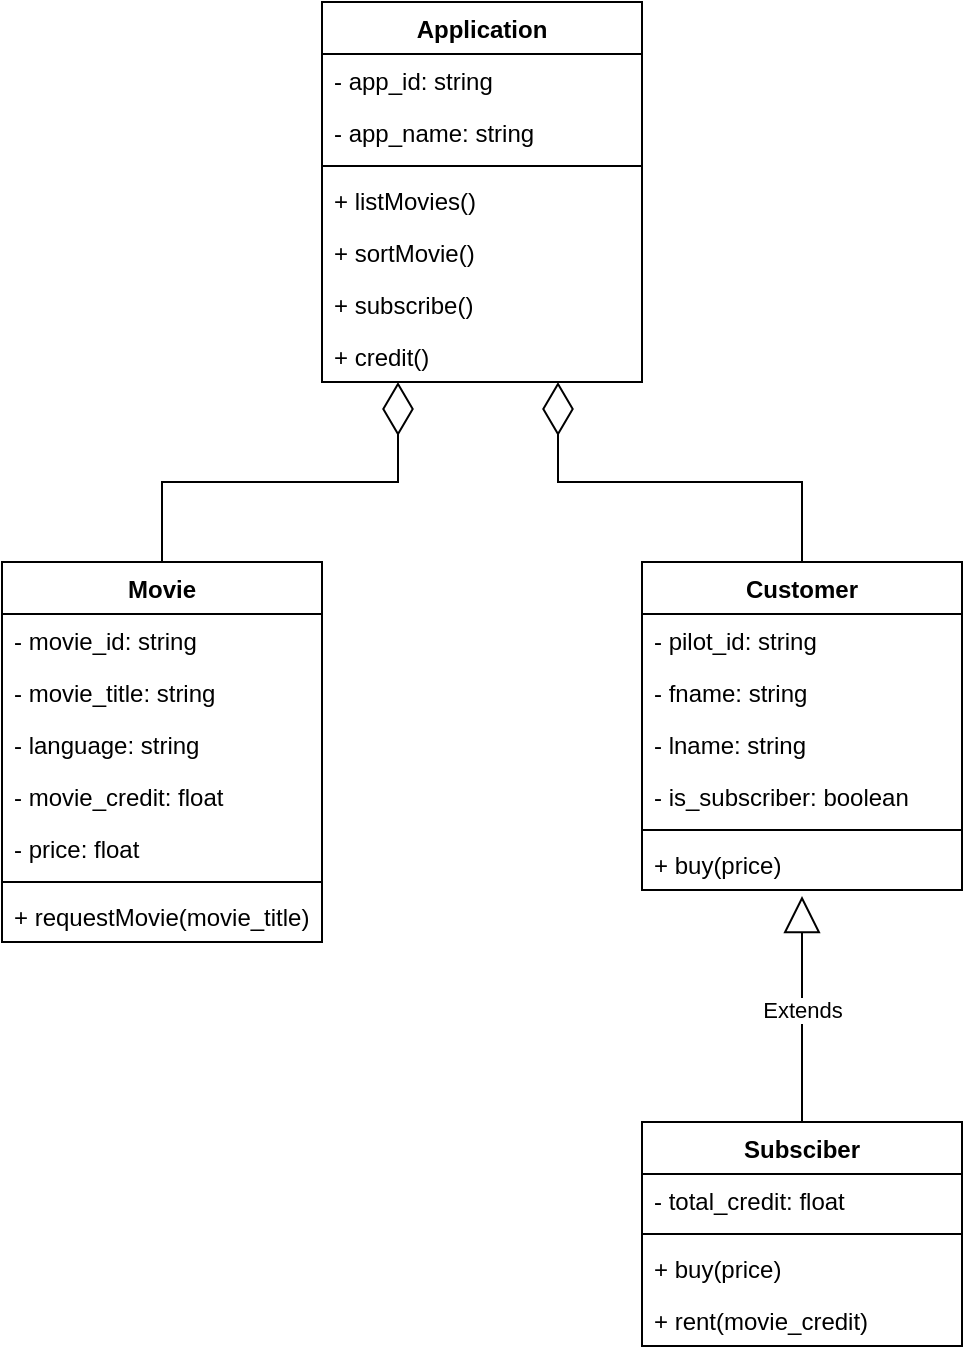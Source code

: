 <mxfile version="15.8.4" type="device"><diagram id="AQ6MO-t2mtRZB4xCkQxU" name="Page-1"><mxGraphModel dx="1422" dy="762" grid="1" gridSize="10" guides="1" tooltips="1" connect="1" arrows="1" fold="1" page="1" pageScale="1" pageWidth="827" pageHeight="1169" math="0" shadow="0"><root><mxCell id="0"/><mxCell id="1" parent="0"/><mxCell id="ZjjR-eh_HXWDBUFRrvUU-22" value="Application" style="swimlane;fontStyle=1;align=center;verticalAlign=top;childLayout=stackLayout;horizontal=1;startSize=26;horizontalStack=0;resizeParent=1;resizeParentMax=0;resizeLast=0;collapsible=1;marginBottom=0;" parent="1" vertex="1"><mxGeometry x="320" y="360" width="160" height="190" as="geometry"/></mxCell><mxCell id="ZjjR-eh_HXWDBUFRrvUU-44" value="- app_id: string" style="text;strokeColor=none;fillColor=none;align=left;verticalAlign=top;spacingLeft=4;spacingRight=4;overflow=hidden;rotatable=0;points=[[0,0.5],[1,0.5]];portConstraint=eastwest;" parent="ZjjR-eh_HXWDBUFRrvUU-22" vertex="1"><mxGeometry y="26" width="160" height="26" as="geometry"/></mxCell><mxCell id="ZjjR-eh_HXWDBUFRrvUU-45" value="- app_name: string" style="text;strokeColor=none;fillColor=none;align=left;verticalAlign=top;spacingLeft=4;spacingRight=4;overflow=hidden;rotatable=0;points=[[0,0.5],[1,0.5]];portConstraint=eastwest;" parent="ZjjR-eh_HXWDBUFRrvUU-22" vertex="1"><mxGeometry y="52" width="160" height="26" as="geometry"/></mxCell><mxCell id="ZjjR-eh_HXWDBUFRrvUU-24" value="" style="line;strokeWidth=1;fillColor=none;align=left;verticalAlign=middle;spacingTop=-1;spacingLeft=3;spacingRight=3;rotatable=0;labelPosition=right;points=[];portConstraint=eastwest;" parent="ZjjR-eh_HXWDBUFRrvUU-22" vertex="1"><mxGeometry y="78" width="160" height="8" as="geometry"/></mxCell><mxCell id="ZjjR-eh_HXWDBUFRrvUU-25" value="+ listMovies()" style="text;strokeColor=none;fillColor=none;align=left;verticalAlign=top;spacingLeft=4;spacingRight=4;overflow=hidden;rotatable=0;points=[[0,0.5],[1,0.5]];portConstraint=eastwest;" parent="ZjjR-eh_HXWDBUFRrvUU-22" vertex="1"><mxGeometry y="86" width="160" height="26" as="geometry"/></mxCell><mxCell id="bIMjKvGbuuLEPH7aKI64-1" value="+ sortMovie()" style="text;strokeColor=none;fillColor=none;align=left;verticalAlign=top;spacingLeft=4;spacingRight=4;overflow=hidden;rotatable=0;points=[[0,0.5],[1,0.5]];portConstraint=eastwest;" vertex="1" parent="ZjjR-eh_HXWDBUFRrvUU-22"><mxGeometry y="112" width="160" height="26" as="geometry"/></mxCell><mxCell id="bIMjKvGbuuLEPH7aKI64-2" value="+ subscribe()" style="text;strokeColor=none;fillColor=none;align=left;verticalAlign=top;spacingLeft=4;spacingRight=4;overflow=hidden;rotatable=0;points=[[0,0.5],[1,0.5]];portConstraint=eastwest;" vertex="1" parent="ZjjR-eh_HXWDBUFRrvUU-22"><mxGeometry y="138" width="160" height="26" as="geometry"/></mxCell><mxCell id="bIMjKvGbuuLEPH7aKI64-4" value="+ credit()" style="text;strokeColor=none;fillColor=none;align=left;verticalAlign=top;spacingLeft=4;spacingRight=4;overflow=hidden;rotatable=0;points=[[0,0.5],[1,0.5]];portConstraint=eastwest;" vertex="1" parent="ZjjR-eh_HXWDBUFRrvUU-22"><mxGeometry y="164" width="160" height="26" as="geometry"/></mxCell><mxCell id="ZjjR-eh_HXWDBUFRrvUU-30" value="Movie" style="swimlane;fontStyle=1;align=center;verticalAlign=top;childLayout=stackLayout;horizontal=1;startSize=26;horizontalStack=0;resizeParent=1;resizeParentMax=0;resizeLast=0;collapsible=1;marginBottom=0;" parent="1" vertex="1"><mxGeometry x="160" y="640" width="160" height="190" as="geometry"/></mxCell><mxCell id="ZjjR-eh_HXWDBUFRrvUU-50" value="- movie_id: string" style="text;strokeColor=none;fillColor=none;align=left;verticalAlign=top;spacingLeft=4;spacingRight=4;overflow=hidden;rotatable=0;points=[[0,0.5],[1,0.5]];portConstraint=eastwest;" parent="ZjjR-eh_HXWDBUFRrvUU-30" vertex="1"><mxGeometry y="26" width="160" height="26" as="geometry"/></mxCell><mxCell id="ZjjR-eh_HXWDBUFRrvUU-51" value="- movie_title: string" style="text;strokeColor=none;fillColor=none;align=left;verticalAlign=top;spacingLeft=4;spacingRight=4;overflow=hidden;rotatable=0;points=[[0,0.5],[1,0.5]];portConstraint=eastwest;" parent="ZjjR-eh_HXWDBUFRrvUU-30" vertex="1"><mxGeometry y="52" width="160" height="26" as="geometry"/></mxCell><mxCell id="ZjjR-eh_HXWDBUFRrvUU-52" value="- language: string" style="text;strokeColor=none;fillColor=none;align=left;verticalAlign=top;spacingLeft=4;spacingRight=4;overflow=hidden;rotatable=0;points=[[0,0.5],[1,0.5]];portConstraint=eastwest;" parent="ZjjR-eh_HXWDBUFRrvUU-30" vertex="1"><mxGeometry y="78" width="160" height="26" as="geometry"/></mxCell><mxCell id="ZjjR-eh_HXWDBUFRrvUU-53" value="- movie_credit: float" style="text;strokeColor=none;fillColor=none;align=left;verticalAlign=top;spacingLeft=4;spacingRight=4;overflow=hidden;rotatable=0;points=[[0,0.5],[1,0.5]];portConstraint=eastwest;" parent="ZjjR-eh_HXWDBUFRrvUU-30" vertex="1"><mxGeometry y="104" width="160" height="26" as="geometry"/></mxCell><mxCell id="ZjjR-eh_HXWDBUFRrvUU-54" value="- price: float" style="text;strokeColor=none;fillColor=none;align=left;verticalAlign=top;spacingLeft=4;spacingRight=4;overflow=hidden;rotatable=0;points=[[0,0.5],[1,0.5]];portConstraint=eastwest;" parent="ZjjR-eh_HXWDBUFRrvUU-30" vertex="1"><mxGeometry y="130" width="160" height="26" as="geometry"/></mxCell><mxCell id="ZjjR-eh_HXWDBUFRrvUU-32" value="" style="line;strokeWidth=1;fillColor=none;align=left;verticalAlign=middle;spacingTop=-1;spacingLeft=3;spacingRight=3;rotatable=0;labelPosition=right;points=[];portConstraint=eastwest;" parent="ZjjR-eh_HXWDBUFRrvUU-30" vertex="1"><mxGeometry y="156" width="160" height="8" as="geometry"/></mxCell><mxCell id="ZjjR-eh_HXWDBUFRrvUU-33" value="+ requestMovie(movie_title) " style="text;strokeColor=none;fillColor=none;align=left;verticalAlign=top;spacingLeft=4;spacingRight=4;overflow=hidden;rotatable=0;points=[[0,0.5],[1,0.5]];portConstraint=eastwest;" parent="ZjjR-eh_HXWDBUFRrvUU-30" vertex="1"><mxGeometry y="164" width="160" height="26" as="geometry"/></mxCell><mxCell id="ZjjR-eh_HXWDBUFRrvUU-34" value="Customer" style="swimlane;fontStyle=1;align=center;verticalAlign=top;childLayout=stackLayout;horizontal=1;startSize=26;horizontalStack=0;resizeParent=1;resizeParentMax=0;resizeLast=0;collapsible=1;marginBottom=0;" parent="1" vertex="1"><mxGeometry x="480" y="640" width="160" height="164" as="geometry"/></mxCell><mxCell id="ZjjR-eh_HXWDBUFRrvUU-55" value="- pilot_id: string" style="text;strokeColor=none;fillColor=none;align=left;verticalAlign=top;spacingLeft=4;spacingRight=4;overflow=hidden;rotatable=0;points=[[0,0.5],[1,0.5]];portConstraint=eastwest;" parent="ZjjR-eh_HXWDBUFRrvUU-34" vertex="1"><mxGeometry y="26" width="160" height="26" as="geometry"/></mxCell><mxCell id="ZjjR-eh_HXWDBUFRrvUU-56" value="- fname: string" style="text;strokeColor=none;fillColor=none;align=left;verticalAlign=top;spacingLeft=4;spacingRight=4;overflow=hidden;rotatable=0;points=[[0,0.5],[1,0.5]];portConstraint=eastwest;" parent="ZjjR-eh_HXWDBUFRrvUU-34" vertex="1"><mxGeometry y="52" width="160" height="26" as="geometry"/></mxCell><mxCell id="ZjjR-eh_HXWDBUFRrvUU-57" value="- lname: string" style="text;strokeColor=none;fillColor=none;align=left;verticalAlign=top;spacingLeft=4;spacingRight=4;overflow=hidden;rotatable=0;points=[[0,0.5],[1,0.5]];portConstraint=eastwest;" parent="ZjjR-eh_HXWDBUFRrvUU-34" vertex="1"><mxGeometry y="78" width="160" height="26" as="geometry"/></mxCell><mxCell id="ZjjR-eh_HXWDBUFRrvUU-59" value="- is_subscriber: boolean" style="text;strokeColor=none;fillColor=none;align=left;verticalAlign=top;spacingLeft=4;spacingRight=4;overflow=hidden;rotatable=0;points=[[0,0.5],[1,0.5]];portConstraint=eastwest;" parent="ZjjR-eh_HXWDBUFRrvUU-34" vertex="1"><mxGeometry y="104" width="160" height="26" as="geometry"/></mxCell><mxCell id="ZjjR-eh_HXWDBUFRrvUU-36" value="" style="line;strokeWidth=1;fillColor=none;align=left;verticalAlign=middle;spacingTop=-1;spacingLeft=3;spacingRight=3;rotatable=0;labelPosition=right;points=[];portConstraint=eastwest;" parent="ZjjR-eh_HXWDBUFRrvUU-34" vertex="1"><mxGeometry y="130" width="160" height="8" as="geometry"/></mxCell><mxCell id="ZjjR-eh_HXWDBUFRrvUU-37" value="+ buy(price)" style="text;strokeColor=none;fillColor=none;align=left;verticalAlign=top;spacingLeft=4;spacingRight=4;overflow=hidden;rotatable=0;points=[[0,0.5],[1,0.5]];portConstraint=eastwest;" parent="ZjjR-eh_HXWDBUFRrvUU-34" vertex="1"><mxGeometry y="138" width="160" height="26" as="geometry"/></mxCell><mxCell id="ZjjR-eh_HXWDBUFRrvUU-82" value="Subsciber" style="swimlane;fontStyle=1;align=center;verticalAlign=top;childLayout=stackLayout;horizontal=1;startSize=26;horizontalStack=0;resizeParent=1;resizeParentMax=0;resizeLast=0;collapsible=1;marginBottom=0;" parent="1" vertex="1"><mxGeometry x="480" y="920" width="160" height="112" as="geometry"/></mxCell><mxCell id="bIMjKvGbuuLEPH7aKI64-3" value="- total_credit: float" style="text;strokeColor=none;fillColor=none;align=left;verticalAlign=top;spacingLeft=4;spacingRight=4;overflow=hidden;rotatable=0;points=[[0,0.5],[1,0.5]];portConstraint=eastwest;" vertex="1" parent="ZjjR-eh_HXWDBUFRrvUU-82"><mxGeometry y="26" width="160" height="26" as="geometry"/></mxCell><mxCell id="ZjjR-eh_HXWDBUFRrvUU-84" value="" style="line;strokeWidth=1;fillColor=none;align=left;verticalAlign=middle;spacingTop=-1;spacingLeft=3;spacingRight=3;rotatable=0;labelPosition=right;points=[];portConstraint=eastwest;" parent="ZjjR-eh_HXWDBUFRrvUU-82" vertex="1"><mxGeometry y="52" width="160" height="8" as="geometry"/></mxCell><mxCell id="bIMjKvGbuuLEPH7aKI64-5" value="+ buy(price)" style="text;strokeColor=none;fillColor=none;align=left;verticalAlign=top;spacingLeft=4;spacingRight=4;overflow=hidden;rotatable=0;points=[[0,0.5],[1,0.5]];portConstraint=eastwest;" vertex="1" parent="ZjjR-eh_HXWDBUFRrvUU-82"><mxGeometry y="60" width="160" height="26" as="geometry"/></mxCell><mxCell id="ZjjR-eh_HXWDBUFRrvUU-85" value="+ rent(movie_credit)" style="text;strokeColor=none;fillColor=none;align=left;verticalAlign=top;spacingLeft=4;spacingRight=4;overflow=hidden;rotatable=0;points=[[0,0.5],[1,0.5]];portConstraint=eastwest;" parent="ZjjR-eh_HXWDBUFRrvUU-82" vertex="1"><mxGeometry y="86" width="160" height="26" as="geometry"/></mxCell><mxCell id="ZjjR-eh_HXWDBUFRrvUU-86" value="Extends" style="endArrow=block;endSize=16;endFill=0;html=1;rounded=0;entryX=0.5;entryY=1.115;entryDx=0;entryDy=0;entryPerimeter=0;exitX=0.5;exitY=0;exitDx=0;exitDy=0;" parent="1" source="ZjjR-eh_HXWDBUFRrvUU-82" target="ZjjR-eh_HXWDBUFRrvUU-37" edge="1"><mxGeometry width="160" relative="1" as="geometry"><mxPoint x="240" y="1070" as="sourcePoint"/><mxPoint x="400" y="1070" as="targetPoint"/></mxGeometry></mxCell><mxCell id="bIMjKvGbuuLEPH7aKI64-6" value="" style="endArrow=diamondThin;endFill=0;endSize=24;html=1;rounded=0;exitX=0.5;exitY=0;exitDx=0;exitDy=0;" edge="1" parent="1" source="ZjjR-eh_HXWDBUFRrvUU-30"><mxGeometry width="160" relative="1" as="geometry"><mxPoint x="110" y="590" as="sourcePoint"/><mxPoint x="358" y="550" as="targetPoint"/><Array as="points"><mxPoint x="240" y="600"/><mxPoint x="358" y="600"/></Array></mxGeometry></mxCell><mxCell id="bIMjKvGbuuLEPH7aKI64-7" value="" style="endArrow=diamondThin;endFill=0;endSize=24;html=1;rounded=0;exitX=0.5;exitY=0;exitDx=0;exitDy=0;" edge="1" parent="1" source="ZjjR-eh_HXWDBUFRrvUU-34"><mxGeometry width="160" relative="1" as="geometry"><mxPoint x="570" y="550" as="sourcePoint"/><mxPoint x="438" y="550" as="targetPoint"/><Array as="points"><mxPoint x="560" y="600"/><mxPoint x="438" y="600"/></Array></mxGeometry></mxCell></root></mxGraphModel></diagram></mxfile>